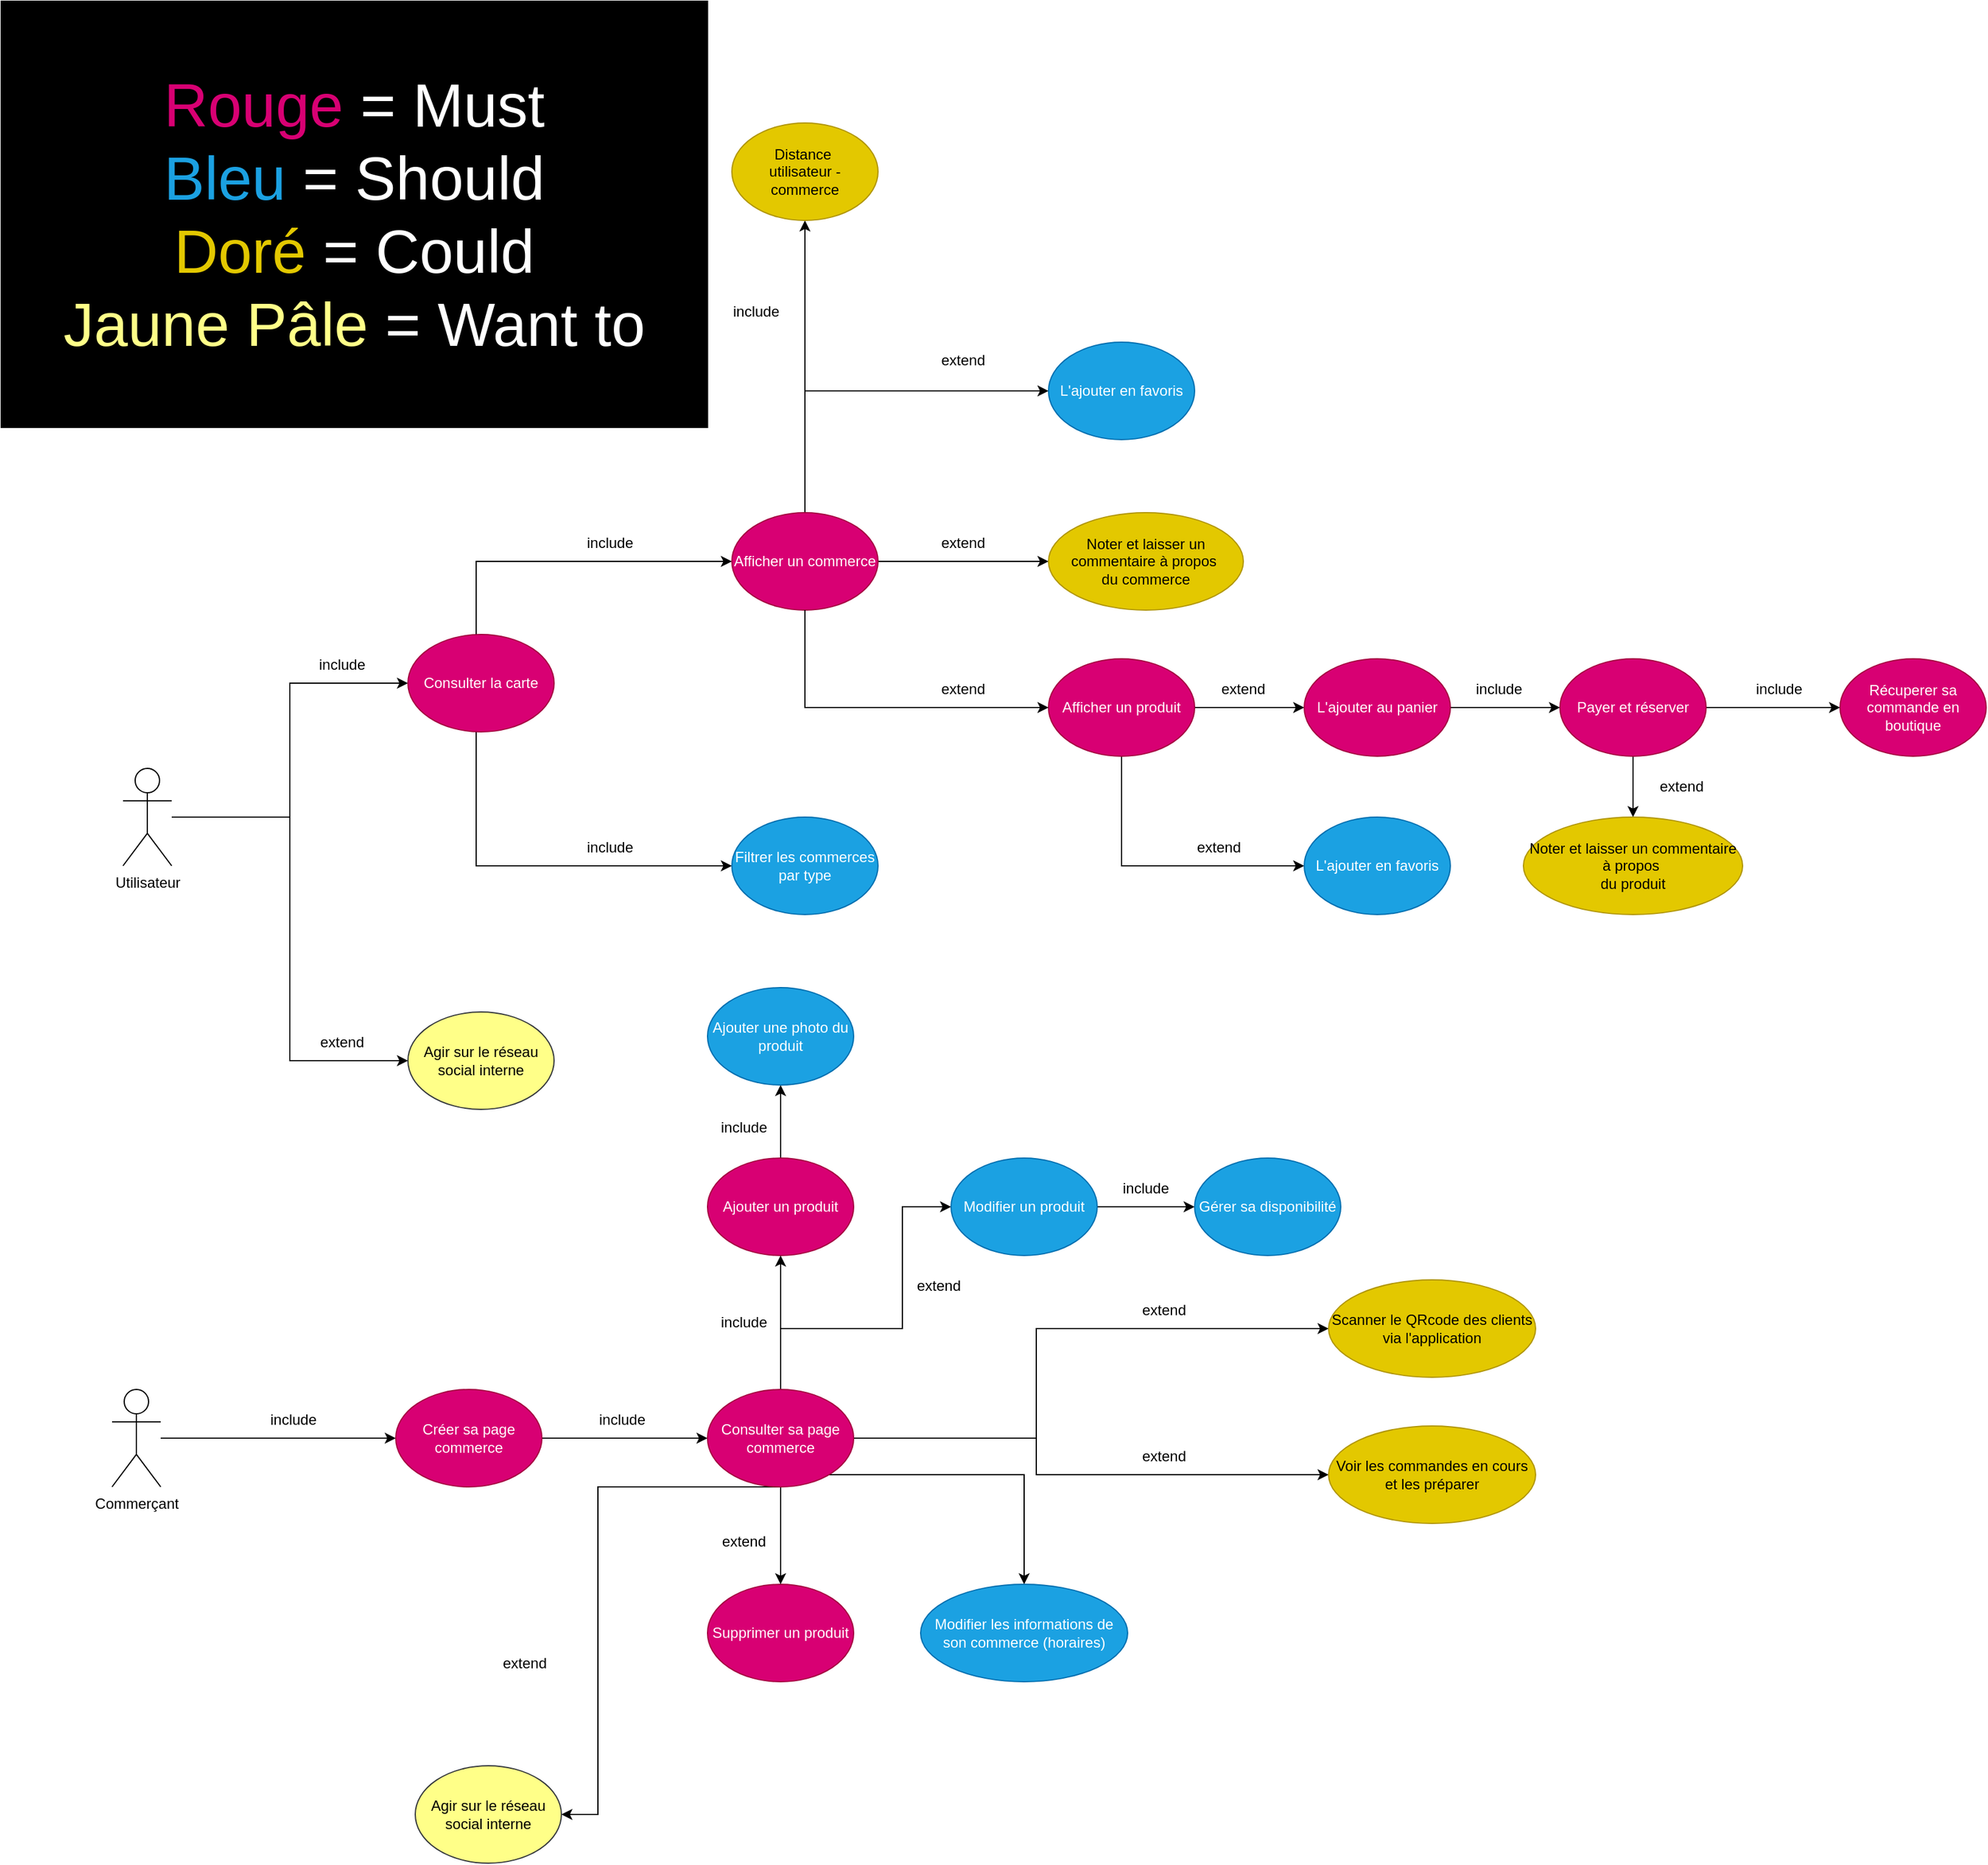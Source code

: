 <mxfile version="20.8.20" type="github">
  <diagram name="Page-1" id="baaQARDEk_7l0ZvZ5XyR">
    <mxGraphModel dx="2868" dy="2677" grid="1" gridSize="10" guides="1" tooltips="1" connect="1" arrows="1" fold="1" page="1" pageScale="1" pageWidth="827" pageHeight="1169" math="0" shadow="0">
      <root>
        <mxCell id="0" />
        <mxCell id="1" parent="0" />
        <mxCell id="6YbAfjC64AcFJxxGZk0X-28" value="" style="rounded=0;whiteSpace=wrap;html=1;fontSize=50;fontColor=#000000;fillColor=#000000;" vertex="1" parent="1">
          <mxGeometry x="20" y="-360" width="580" height="350" as="geometry" />
        </mxCell>
        <mxCell id="6YbAfjC64AcFJxxGZk0X-10" style="edgeStyle=orthogonalEdgeStyle;rounded=0;orthogonalLoop=1;jettySize=auto;html=1;entryX=0;entryY=0.5;entryDx=0;entryDy=0;" edge="1" parent="1" source="0PXavtgoB8_as1gzpacM-1" target="0PXavtgoB8_as1gzpacM-7">
          <mxGeometry relative="1" as="geometry" />
        </mxCell>
        <mxCell id="6YbAfjC64AcFJxxGZk0X-25" style="edgeStyle=orthogonalEdgeStyle;rounded=0;orthogonalLoop=1;jettySize=auto;html=1;entryX=0;entryY=0.5;entryDx=0;entryDy=0;" edge="1" parent="1" source="0PXavtgoB8_as1gzpacM-1" target="6YbAfjC64AcFJxxGZk0X-24">
          <mxGeometry relative="1" as="geometry" />
        </mxCell>
        <mxCell id="0PXavtgoB8_as1gzpacM-1" value="Utilisateur" style="shape=umlActor;verticalLabelPosition=bottom;verticalAlign=top;html=1;outlineConnect=0;" parent="1" vertex="1">
          <mxGeometry x="120" y="270" width="40" height="80" as="geometry" />
        </mxCell>
        <mxCell id="0PXavtgoB8_as1gzpacM-9" style="edgeStyle=orthogonalEdgeStyle;rounded=0;orthogonalLoop=1;jettySize=auto;html=1;" parent="1" source="0PXavtgoB8_as1gzpacM-7" target="0PXavtgoB8_as1gzpacM-8" edge="1">
          <mxGeometry relative="1" as="geometry">
            <Array as="points">
              <mxPoint x="410" y="100" />
            </Array>
          </mxGeometry>
        </mxCell>
        <mxCell id="0PXavtgoB8_as1gzpacM-12" style="edgeStyle=orthogonalEdgeStyle;rounded=0;orthogonalLoop=1;jettySize=auto;html=1;entryX=0;entryY=0.5;entryDx=0;entryDy=0;" parent="1" source="0PXavtgoB8_as1gzpacM-7" target="0PXavtgoB8_as1gzpacM-11" edge="1">
          <mxGeometry relative="1" as="geometry">
            <Array as="points">
              <mxPoint x="410" y="350" />
            </Array>
          </mxGeometry>
        </mxCell>
        <mxCell id="0PXavtgoB8_as1gzpacM-7" value="&lt;div&gt;Consulter la carte&lt;/div&gt;" style="ellipse;whiteSpace=wrap;html=1;fillColor=#d80073;strokeColor=#A50040;fontColor=#ffffff;" parent="1" vertex="1">
          <mxGeometry x="354" y="160" width="120" height="80" as="geometry" />
        </mxCell>
        <mxCell id="0PXavtgoB8_as1gzpacM-15" style="edgeStyle=orthogonalEdgeStyle;rounded=0;orthogonalLoop=1;jettySize=auto;html=1;" parent="1" source="0PXavtgoB8_as1gzpacM-8" target="0PXavtgoB8_as1gzpacM-14" edge="1">
          <mxGeometry relative="1" as="geometry" />
        </mxCell>
        <mxCell id="6YbAfjC64AcFJxxGZk0X-13" style="edgeStyle=orthogonalEdgeStyle;rounded=0;orthogonalLoop=1;jettySize=auto;html=1;entryX=0;entryY=0.5;entryDx=0;entryDy=0;" edge="1" parent="1" source="0PXavtgoB8_as1gzpacM-8" target="6YbAfjC64AcFJxxGZk0X-12">
          <mxGeometry relative="1" as="geometry">
            <Array as="points">
              <mxPoint x="680" y="-40" />
            </Array>
          </mxGeometry>
        </mxCell>
        <mxCell id="6YbAfjC64AcFJxxGZk0X-19" style="edgeStyle=orthogonalEdgeStyle;rounded=0;orthogonalLoop=1;jettySize=auto;html=1;entryX=0.5;entryY=1;entryDx=0;entryDy=0;" edge="1" parent="1" source="0PXavtgoB8_as1gzpacM-8" target="6YbAfjC64AcFJxxGZk0X-18">
          <mxGeometry relative="1" as="geometry" />
        </mxCell>
        <mxCell id="0PXavtgoB8_as1gzpacM-8" value="Afficher un commerce" style="ellipse;whiteSpace=wrap;html=1;fillColor=#d80073;strokeColor=#A50040;fontColor=#ffffff;" parent="1" vertex="1">
          <mxGeometry x="620" y="60" width="120" height="80" as="geometry" />
        </mxCell>
        <mxCell id="0PXavtgoB8_as1gzpacM-10" value="include" style="text;html=1;strokeColor=none;fillColor=none;align=center;verticalAlign=middle;whiteSpace=wrap;rounded=0;rotation=0;" parent="1" vertex="1">
          <mxGeometry x="490" y="70" width="60" height="30" as="geometry" />
        </mxCell>
        <mxCell id="0PXavtgoB8_as1gzpacM-11" value="Filtrer les commerces &lt;br&gt;par type" style="ellipse;whiteSpace=wrap;html=1;fillColor=#1ba1e2;fontColor=#ffffff;strokeColor=#006EAF;" parent="1" vertex="1">
          <mxGeometry x="620" y="310" width="120" height="80" as="geometry" />
        </mxCell>
        <mxCell id="0PXavtgoB8_as1gzpacM-13" value="include" style="text;html=1;strokeColor=none;fillColor=none;align=center;verticalAlign=middle;whiteSpace=wrap;rounded=0;rotation=0;" parent="1" vertex="1">
          <mxGeometry x="490" y="320" width="60" height="30" as="geometry" />
        </mxCell>
        <mxCell id="0PXavtgoB8_as1gzpacM-14" value="&lt;div&gt;Noter et laisser un commentaire à propos&amp;nbsp;&lt;/div&gt;&lt;div&gt;du commerce&lt;/div&gt;" style="ellipse;whiteSpace=wrap;html=1;fillColor=#e3c800;fontColor=#000000;strokeColor=#B09500;" parent="1" vertex="1">
          <mxGeometry x="880" y="60" width="160" height="80" as="geometry" />
        </mxCell>
        <mxCell id="0PXavtgoB8_as1gzpacM-16" value="extend" style="text;html=1;strokeColor=none;fillColor=none;align=center;verticalAlign=middle;whiteSpace=wrap;rounded=0;rotation=0;" parent="1" vertex="1">
          <mxGeometry x="780" y="70" width="60" height="30" as="geometry" />
        </mxCell>
        <mxCell id="6YbAfjC64AcFJxxGZk0X-2" style="edgeStyle=orthogonalEdgeStyle;rounded=0;orthogonalLoop=1;jettySize=auto;html=1;entryX=0;entryY=0.5;entryDx=0;entryDy=0;" edge="1" parent="1" source="0PXavtgoB8_as1gzpacM-17" target="6YbAfjC64AcFJxxGZk0X-1">
          <mxGeometry relative="1" as="geometry" />
        </mxCell>
        <mxCell id="6YbAfjC64AcFJxxGZk0X-16" style="edgeStyle=orthogonalEdgeStyle;rounded=0;orthogonalLoop=1;jettySize=auto;html=1;entryX=0;entryY=0.5;entryDx=0;entryDy=0;" edge="1" parent="1" source="0PXavtgoB8_as1gzpacM-17" target="6YbAfjC64AcFJxxGZk0X-15">
          <mxGeometry relative="1" as="geometry">
            <Array as="points">
              <mxPoint x="940" y="350" />
            </Array>
          </mxGeometry>
        </mxCell>
        <mxCell id="0PXavtgoB8_as1gzpacM-17" value="Afficher un produit" style="ellipse;whiteSpace=wrap;html=1;fillColor=#d80073;fontColor=#ffffff;strokeColor=#A50040;" parent="1" vertex="1">
          <mxGeometry x="880" y="180" width="120" height="80" as="geometry" />
        </mxCell>
        <mxCell id="0PXavtgoB8_as1gzpacM-21" style="edgeStyle=orthogonalEdgeStyle;rounded=0;orthogonalLoop=1;jettySize=auto;html=1;" parent="1" source="0PXavtgoB8_as1gzpacM-8" target="0PXavtgoB8_as1gzpacM-17" edge="1">
          <mxGeometry relative="1" as="geometry">
            <mxPoint x="870" y="210" as="targetPoint" />
            <Array as="points">
              <mxPoint x="680" y="220" />
            </Array>
          </mxGeometry>
        </mxCell>
        <mxCell id="0PXavtgoB8_as1gzpacM-22" value="extend" style="text;html=1;strokeColor=none;fillColor=none;align=center;verticalAlign=middle;whiteSpace=wrap;rounded=0;rotation=0;" parent="1" vertex="1">
          <mxGeometry x="780" y="190" width="60" height="30" as="geometry" />
        </mxCell>
        <mxCell id="6YbAfjC64AcFJxxGZk0X-5" style="edgeStyle=orthogonalEdgeStyle;rounded=0;orthogonalLoop=1;jettySize=auto;html=1;" edge="1" parent="1" source="6YbAfjC64AcFJxxGZk0X-1" target="6YbAfjC64AcFJxxGZk0X-4">
          <mxGeometry relative="1" as="geometry" />
        </mxCell>
        <mxCell id="6YbAfjC64AcFJxxGZk0X-1" value="L&#39;ajouter au panier" style="ellipse;whiteSpace=wrap;html=1;fillColor=#d80073;fontColor=#ffffff;strokeColor=#A50040;" vertex="1" parent="1">
          <mxGeometry x="1090" y="180" width="120" height="80" as="geometry" />
        </mxCell>
        <mxCell id="6YbAfjC64AcFJxxGZk0X-3" value="extend" style="text;html=1;strokeColor=none;fillColor=none;align=center;verticalAlign=middle;whiteSpace=wrap;rounded=0;rotation=0;" vertex="1" parent="1">
          <mxGeometry x="1010" y="190" width="60" height="30" as="geometry" />
        </mxCell>
        <mxCell id="6YbAfjC64AcFJxxGZk0X-8" style="edgeStyle=orthogonalEdgeStyle;rounded=0;orthogonalLoop=1;jettySize=auto;html=1;" edge="1" parent="1" source="6YbAfjC64AcFJxxGZk0X-4" target="6YbAfjC64AcFJxxGZk0X-7">
          <mxGeometry relative="1" as="geometry" />
        </mxCell>
        <mxCell id="6YbAfjC64AcFJxxGZk0X-22" style="edgeStyle=orthogonalEdgeStyle;rounded=0;orthogonalLoop=1;jettySize=auto;html=1;" edge="1" parent="1" source="6YbAfjC64AcFJxxGZk0X-4" target="6YbAfjC64AcFJxxGZk0X-21">
          <mxGeometry relative="1" as="geometry" />
        </mxCell>
        <mxCell id="6YbAfjC64AcFJxxGZk0X-4" value="Payer et réserver" style="ellipse;whiteSpace=wrap;html=1;fillColor=#d80073;fontColor=#ffffff;strokeColor=#A50040;" vertex="1" parent="1">
          <mxGeometry x="1300" y="180" width="120" height="80" as="geometry" />
        </mxCell>
        <mxCell id="6YbAfjC64AcFJxxGZk0X-6" value="include" style="text;html=1;strokeColor=none;fillColor=none;align=center;verticalAlign=middle;whiteSpace=wrap;rounded=0;rotation=0;" vertex="1" parent="1">
          <mxGeometry x="1220" y="190" width="60" height="30" as="geometry" />
        </mxCell>
        <mxCell id="6YbAfjC64AcFJxxGZk0X-7" value="Récuperer sa commande en boutique" style="ellipse;whiteSpace=wrap;html=1;fillColor=#d80073;fontColor=#ffffff;strokeColor=#A50040;" vertex="1" parent="1">
          <mxGeometry x="1530" y="180" width="120" height="80" as="geometry" />
        </mxCell>
        <mxCell id="6YbAfjC64AcFJxxGZk0X-9" value="include" style="text;html=1;strokeColor=none;fillColor=none;align=center;verticalAlign=middle;whiteSpace=wrap;rounded=0;rotation=0;" vertex="1" parent="1">
          <mxGeometry x="1450" y="190" width="60" height="30" as="geometry" />
        </mxCell>
        <mxCell id="6YbAfjC64AcFJxxGZk0X-11" value="include" style="text;html=1;strokeColor=none;fillColor=none;align=center;verticalAlign=middle;whiteSpace=wrap;rounded=0;rotation=0;" vertex="1" parent="1">
          <mxGeometry x="270" y="170" width="60" height="30" as="geometry" />
        </mxCell>
        <mxCell id="6YbAfjC64AcFJxxGZk0X-12" value="L&#39;ajouter en favoris" style="ellipse;whiteSpace=wrap;html=1;fillColor=#1ba1e2;fontColor=#ffffff;strokeColor=#006EAF;" vertex="1" parent="1">
          <mxGeometry x="880" y="-80" width="120" height="80" as="geometry" />
        </mxCell>
        <mxCell id="6YbAfjC64AcFJxxGZk0X-14" value="extend" style="text;html=1;strokeColor=none;fillColor=none;align=center;verticalAlign=middle;whiteSpace=wrap;rounded=0;rotation=0;" vertex="1" parent="1">
          <mxGeometry x="780" y="-80" width="60" height="30" as="geometry" />
        </mxCell>
        <mxCell id="6YbAfjC64AcFJxxGZk0X-15" value="L&#39;ajouter en favoris" style="ellipse;whiteSpace=wrap;html=1;fillColor=#1ba1e2;fontColor=#ffffff;strokeColor=#006EAF;" vertex="1" parent="1">
          <mxGeometry x="1090" y="310" width="120" height="80" as="geometry" />
        </mxCell>
        <mxCell id="6YbAfjC64AcFJxxGZk0X-17" value="extend" style="text;html=1;strokeColor=none;fillColor=none;align=center;verticalAlign=middle;whiteSpace=wrap;rounded=0;rotation=0;" vertex="1" parent="1">
          <mxGeometry x="990" y="320" width="60" height="30" as="geometry" />
        </mxCell>
        <mxCell id="6YbAfjC64AcFJxxGZk0X-18" value="&lt;div&gt;Distance&amp;nbsp;&lt;/div&gt;&lt;div&gt;utilisateur - commerce&lt;br&gt;&lt;/div&gt;" style="ellipse;whiteSpace=wrap;html=1;fillColor=#e3c800;fontColor=#000000;strokeColor=#B09500;" vertex="1" parent="1">
          <mxGeometry x="620" y="-260" width="120" height="80" as="geometry" />
        </mxCell>
        <mxCell id="6YbAfjC64AcFJxxGZk0X-20" value="include" style="text;html=1;strokeColor=none;fillColor=none;align=center;verticalAlign=middle;whiteSpace=wrap;rounded=0;rotation=0;" vertex="1" parent="1">
          <mxGeometry x="610" y="-120" width="60" height="30" as="geometry" />
        </mxCell>
        <mxCell id="6YbAfjC64AcFJxxGZk0X-21" value="&lt;div&gt;Noter et laisser un commentaire à propos&amp;nbsp;&lt;/div&gt;&lt;div&gt;du produit&lt;/div&gt;" style="ellipse;whiteSpace=wrap;html=1;fillColor=#e3c800;fontColor=#000000;strokeColor=#B09500;" vertex="1" parent="1">
          <mxGeometry x="1270" y="310" width="180" height="80" as="geometry" />
        </mxCell>
        <mxCell id="6YbAfjC64AcFJxxGZk0X-23" value="extend" style="text;html=1;strokeColor=none;fillColor=none;align=center;verticalAlign=middle;whiteSpace=wrap;rounded=0;rotation=0;" vertex="1" parent="1">
          <mxGeometry x="1370" y="270" width="60" height="30" as="geometry" />
        </mxCell>
        <mxCell id="6YbAfjC64AcFJxxGZk0X-24" value="Agir sur le réseau social interne" style="ellipse;whiteSpace=wrap;html=1;fillColor=#ffff88;strokeColor=#36393d;" vertex="1" parent="1">
          <mxGeometry x="354" y="470" width="120" height="80" as="geometry" />
        </mxCell>
        <mxCell id="6YbAfjC64AcFJxxGZk0X-26" value="&lt;div&gt;&lt;font color=&quot;#d80073&quot; style=&quot;font-size: 50px;&quot;&gt;Rouge &lt;/font&gt;&lt;font color=&quot;#ffffff&quot; style=&quot;font-size: 50px;&quot;&gt;= Must&lt;/font&gt;&lt;/div&gt;&lt;div&gt;&lt;font color=&quot;#1ba1e2&quot; style=&quot;font-size: 50px;&quot;&gt;Bleu &lt;/font&gt;&lt;font color=&quot;#ffffff&quot; style=&quot;font-size: 50px;&quot;&gt;= Should&lt;/font&gt;&lt;/div&gt;&lt;div&gt;&lt;font color=&quot;#e3c800&quot; style=&quot;font-size: 50px;&quot;&gt;Doré &lt;/font&gt;&lt;font color=&quot;#ffffff&quot; style=&quot;font-size: 50px;&quot;&gt;= Could&lt;br&gt;&lt;/font&gt;&lt;/div&gt;&lt;div&gt;&lt;font color=&quot;#ffff88&quot; style=&quot;font-size: 50px;&quot;&gt;Jaune Pâle&lt;/font&gt;&lt;font color=&quot;#ffffff&quot; style=&quot;font-size: 50px;&quot;&gt; &lt;/font&gt;&lt;font color=&quot;#ffffff&quot; style=&quot;font-size: 50px;&quot;&gt;= Want to&lt;br&gt;&lt;/font&gt;&lt;/div&gt;" style="text;html=1;strokeColor=none;fillColor=none;align=center;verticalAlign=middle;whiteSpace=wrap;rounded=0;" vertex="1" parent="1">
          <mxGeometry x="40" y="-350" width="540" height="330" as="geometry" />
        </mxCell>
        <mxCell id="6YbAfjC64AcFJxxGZk0X-31" style="edgeStyle=orthogonalEdgeStyle;rounded=0;orthogonalLoop=1;jettySize=auto;html=1;fontSize=50;fontColor=#FFFFFF;" edge="1" parent="1" source="6YbAfjC64AcFJxxGZk0X-29" target="6YbAfjC64AcFJxxGZk0X-30">
          <mxGeometry relative="1" as="geometry" />
        </mxCell>
        <mxCell id="6YbAfjC64AcFJxxGZk0X-29" value="Commerçant" style="shape=umlActor;verticalLabelPosition=bottom;verticalAlign=top;html=1;outlineConnect=0;" vertex="1" parent="1">
          <mxGeometry x="111" y="780" width="40" height="80" as="geometry" />
        </mxCell>
        <mxCell id="6YbAfjC64AcFJxxGZk0X-42" style="edgeStyle=orthogonalEdgeStyle;rounded=0;orthogonalLoop=1;jettySize=auto;html=1;fontSize=50;fontColor=#FFFFFF;" edge="1" parent="1" source="6YbAfjC64AcFJxxGZk0X-30" target="6YbAfjC64AcFJxxGZk0X-41">
          <mxGeometry relative="1" as="geometry" />
        </mxCell>
        <mxCell id="6YbAfjC64AcFJxxGZk0X-30" value="&lt;div&gt;Créer sa page commerce&lt;br&gt;&lt;/div&gt;" style="ellipse;whiteSpace=wrap;html=1;fillColor=#d80073;strokeColor=#A50040;fontColor=#ffffff;" vertex="1" parent="1">
          <mxGeometry x="344" y="780" width="120" height="80" as="geometry" />
        </mxCell>
        <mxCell id="6YbAfjC64AcFJxxGZk0X-32" value="include" style="text;html=1;strokeColor=none;fillColor=none;align=center;verticalAlign=middle;whiteSpace=wrap;rounded=0;rotation=0;" vertex="1" parent="1">
          <mxGeometry x="230" y="790" width="60" height="30" as="geometry" />
        </mxCell>
        <mxCell id="6YbAfjC64AcFJxxGZk0X-34" value="extend" style="text;html=1;strokeColor=none;fillColor=none;align=center;verticalAlign=middle;whiteSpace=wrap;rounded=0;rotation=0;" vertex="1" parent="1">
          <mxGeometry x="270" y="480" width="60" height="30" as="geometry" />
        </mxCell>
        <mxCell id="6YbAfjC64AcFJxxGZk0X-54" style="edgeStyle=orthogonalEdgeStyle;rounded=0;orthogonalLoop=1;jettySize=auto;html=1;fontSize=50;fontColor=#FFFFFF;" edge="1" parent="1" source="6YbAfjC64AcFJxxGZk0X-35" target="6YbAfjC64AcFJxxGZk0X-53">
          <mxGeometry relative="1" as="geometry" />
        </mxCell>
        <mxCell id="6YbAfjC64AcFJxxGZk0X-35" value="Ajouter un produit" style="ellipse;whiteSpace=wrap;html=1;fillColor=#d80073;strokeColor=#A50040;fontColor=#ffffff;" vertex="1" parent="1">
          <mxGeometry x="600" y="590" width="120" height="80" as="geometry" />
        </mxCell>
        <mxCell id="6YbAfjC64AcFJxxGZk0X-37" value="Supprimer un produit" style="ellipse;whiteSpace=wrap;html=1;fillColor=#d80073;strokeColor=#A50040;fontColor=#ffffff;" vertex="1" parent="1">
          <mxGeometry x="600" y="940" width="120" height="80" as="geometry" />
        </mxCell>
        <mxCell id="6YbAfjC64AcFJxxGZk0X-39" value="include" style="text;html=1;strokeColor=none;fillColor=none;align=center;verticalAlign=middle;whiteSpace=wrap;rounded=0;rotation=0;" vertex="1" parent="1">
          <mxGeometry x="600" y="710" width="60" height="30" as="geometry" />
        </mxCell>
        <mxCell id="6YbAfjC64AcFJxxGZk0X-40" value="extend" style="text;html=1;strokeColor=none;fillColor=none;align=center;verticalAlign=middle;whiteSpace=wrap;rounded=0;rotation=0;" vertex="1" parent="1">
          <mxGeometry x="600" y="890" width="60" height="30" as="geometry" />
        </mxCell>
        <mxCell id="6YbAfjC64AcFJxxGZk0X-44" style="edgeStyle=orthogonalEdgeStyle;rounded=0;orthogonalLoop=1;jettySize=auto;html=1;entryX=0.5;entryY=0;entryDx=0;entryDy=0;fontSize=50;fontColor=#FFFFFF;" edge="1" parent="1" source="6YbAfjC64AcFJxxGZk0X-41" target="6YbAfjC64AcFJxxGZk0X-37">
          <mxGeometry relative="1" as="geometry" />
        </mxCell>
        <mxCell id="6YbAfjC64AcFJxxGZk0X-45" style="edgeStyle=orthogonalEdgeStyle;rounded=0;orthogonalLoop=1;jettySize=auto;html=1;fontSize=50;fontColor=#FFFFFF;" edge="1" parent="1" source="6YbAfjC64AcFJxxGZk0X-41" target="6YbAfjC64AcFJxxGZk0X-35">
          <mxGeometry relative="1" as="geometry" />
        </mxCell>
        <mxCell id="6YbAfjC64AcFJxxGZk0X-47" style="edgeStyle=orthogonalEdgeStyle;rounded=0;orthogonalLoop=1;jettySize=auto;html=1;entryX=0;entryY=0.5;entryDx=0;entryDy=0;fontSize=50;fontColor=#FFFFFF;" edge="1" parent="1" source="6YbAfjC64AcFJxxGZk0X-41" target="6YbAfjC64AcFJxxGZk0X-46">
          <mxGeometry relative="1" as="geometry">
            <Array as="points">
              <mxPoint x="660" y="730" />
              <mxPoint x="760" y="730" />
              <mxPoint x="760" y="630" />
            </Array>
          </mxGeometry>
        </mxCell>
        <mxCell id="6YbAfjC64AcFJxxGZk0X-58" style="edgeStyle=orthogonalEdgeStyle;rounded=0;orthogonalLoop=1;jettySize=auto;html=1;entryX=0.5;entryY=0;entryDx=0;entryDy=0;fontSize=50;fontColor=#FFFFFF;" edge="1" parent="1" source="6YbAfjC64AcFJxxGZk0X-41" target="6YbAfjC64AcFJxxGZk0X-57">
          <mxGeometry relative="1" as="geometry">
            <Array as="points">
              <mxPoint x="860" y="850" />
            </Array>
          </mxGeometry>
        </mxCell>
        <mxCell id="6YbAfjC64AcFJxxGZk0X-61" style="edgeStyle=orthogonalEdgeStyle;rounded=0;orthogonalLoop=1;jettySize=auto;html=1;entryX=0;entryY=0.5;entryDx=0;entryDy=0;fontSize=50;fontColor=#FFFFFF;" edge="1" parent="1" source="6YbAfjC64AcFJxxGZk0X-41" target="6YbAfjC64AcFJxxGZk0X-60">
          <mxGeometry relative="1" as="geometry">
            <Array as="points">
              <mxPoint x="870" y="820" />
              <mxPoint x="870" y="730" />
            </Array>
          </mxGeometry>
        </mxCell>
        <mxCell id="6YbAfjC64AcFJxxGZk0X-65" style="edgeStyle=orthogonalEdgeStyle;rounded=0;orthogonalLoop=1;jettySize=auto;html=1;fontSize=50;fontColor=#FFFFFF;entryX=0;entryY=0.5;entryDx=0;entryDy=0;" edge="1" parent="1" source="6YbAfjC64AcFJxxGZk0X-41" target="6YbAfjC64AcFJxxGZk0X-67">
          <mxGeometry relative="1" as="geometry">
            <mxPoint x="1130" y="850" as="targetPoint" />
            <Array as="points">
              <mxPoint x="870" y="820" />
              <mxPoint x="870" y="850" />
            </Array>
          </mxGeometry>
        </mxCell>
        <mxCell id="6YbAfjC64AcFJxxGZk0X-71" style="edgeStyle=orthogonalEdgeStyle;rounded=0;orthogonalLoop=1;jettySize=auto;html=1;entryX=1;entryY=0.5;entryDx=0;entryDy=0;fontSize=50;fontColor=#FFFFFF;" edge="1" parent="1" source="6YbAfjC64AcFJxxGZk0X-41" target="6YbAfjC64AcFJxxGZk0X-68">
          <mxGeometry relative="1" as="geometry">
            <Array as="points">
              <mxPoint x="510" y="860" />
              <mxPoint x="510" y="1129" />
            </Array>
          </mxGeometry>
        </mxCell>
        <mxCell id="6YbAfjC64AcFJxxGZk0X-41" value="&lt;div&gt;Consulter sa page commerce&lt;br&gt;&lt;/div&gt;" style="ellipse;whiteSpace=wrap;html=1;fillColor=#d80073;strokeColor=#A50040;fontColor=#ffffff;" vertex="1" parent="1">
          <mxGeometry x="600" y="780" width="120" height="80" as="geometry" />
        </mxCell>
        <mxCell id="6YbAfjC64AcFJxxGZk0X-43" value="include" style="text;html=1;strokeColor=none;fillColor=none;align=center;verticalAlign=middle;whiteSpace=wrap;rounded=0;rotation=0;" vertex="1" parent="1">
          <mxGeometry x="500" y="790" width="60" height="30" as="geometry" />
        </mxCell>
        <mxCell id="6YbAfjC64AcFJxxGZk0X-50" style="edgeStyle=orthogonalEdgeStyle;rounded=0;orthogonalLoop=1;jettySize=auto;html=1;fontSize=50;fontColor=#FFFFFF;" edge="1" parent="1" source="6YbAfjC64AcFJxxGZk0X-46" target="6YbAfjC64AcFJxxGZk0X-49">
          <mxGeometry relative="1" as="geometry" />
        </mxCell>
        <mxCell id="6YbAfjC64AcFJxxGZk0X-46" value="Modifier un produit" style="ellipse;whiteSpace=wrap;html=1;fillColor=#1ba1e2;strokeColor=#006EAF;fontColor=#ffffff;" vertex="1" parent="1">
          <mxGeometry x="800" y="590" width="120" height="80" as="geometry" />
        </mxCell>
        <mxCell id="6YbAfjC64AcFJxxGZk0X-48" value="extend" style="text;html=1;strokeColor=none;fillColor=none;align=center;verticalAlign=middle;whiteSpace=wrap;rounded=0;rotation=0;" vertex="1" parent="1">
          <mxGeometry x="760" y="680" width="60" height="30" as="geometry" />
        </mxCell>
        <mxCell id="6YbAfjC64AcFJxxGZk0X-49" value="Gérer sa disponibilité" style="ellipse;whiteSpace=wrap;html=1;fillColor=#1ba1e2;strokeColor=#006EAF;fontColor=#ffffff;" vertex="1" parent="1">
          <mxGeometry x="1000" y="590" width="120" height="80" as="geometry" />
        </mxCell>
        <mxCell id="6YbAfjC64AcFJxxGZk0X-51" value="include" style="text;html=1;strokeColor=none;fillColor=none;align=center;verticalAlign=middle;whiteSpace=wrap;rounded=0;rotation=0;" vertex="1" parent="1">
          <mxGeometry x="930" y="600" width="60" height="30" as="geometry" />
        </mxCell>
        <mxCell id="6YbAfjC64AcFJxxGZk0X-53" value="Ajouter une photo du produit" style="ellipse;whiteSpace=wrap;html=1;fillColor=#1ba1e2;strokeColor=#006EAF;fontColor=#ffffff;" vertex="1" parent="1">
          <mxGeometry x="600" y="450" width="120" height="80" as="geometry" />
        </mxCell>
        <mxCell id="6YbAfjC64AcFJxxGZk0X-55" value="include" style="text;html=1;strokeColor=none;fillColor=none;align=center;verticalAlign=middle;whiteSpace=wrap;rounded=0;rotation=0;" vertex="1" parent="1">
          <mxGeometry x="600" y="550" width="60" height="30" as="geometry" />
        </mxCell>
        <mxCell id="6YbAfjC64AcFJxxGZk0X-57" value="Modifier les informations de son commerce (horaires)" style="ellipse;whiteSpace=wrap;html=1;fillColor=#1ba1e2;strokeColor=#006EAF;fontColor=#ffffff;" vertex="1" parent="1">
          <mxGeometry x="775" y="940" width="170" height="80" as="geometry" />
        </mxCell>
        <mxCell id="6YbAfjC64AcFJxxGZk0X-60" value="Scanner le QRcode des clients via l&#39;application" style="ellipse;whiteSpace=wrap;html=1;fillColor=#e3c800;strokeColor=#B09500;fontColor=#000000;" vertex="1" parent="1">
          <mxGeometry x="1110" y="690" width="170" height="80" as="geometry" />
        </mxCell>
        <mxCell id="6YbAfjC64AcFJxxGZk0X-63" value="extend" style="text;html=1;strokeColor=none;fillColor=none;align=center;verticalAlign=middle;whiteSpace=wrap;rounded=0;rotation=0;" vertex="1" parent="1">
          <mxGeometry x="945" y="700" width="60" height="30" as="geometry" />
        </mxCell>
        <mxCell id="6YbAfjC64AcFJxxGZk0X-66" value="extend" style="text;html=1;strokeColor=none;fillColor=none;align=center;verticalAlign=middle;whiteSpace=wrap;rounded=0;rotation=0;" vertex="1" parent="1">
          <mxGeometry x="945" y="820" width="60" height="30" as="geometry" />
        </mxCell>
        <mxCell id="6YbAfjC64AcFJxxGZk0X-67" value="Voir les commandes en cours et les préparer" style="ellipse;whiteSpace=wrap;html=1;fillColor=#e3c800;strokeColor=#B09500;fontColor=#000000;" vertex="1" parent="1">
          <mxGeometry x="1110" y="810" width="170" height="80" as="geometry" />
        </mxCell>
        <mxCell id="6YbAfjC64AcFJxxGZk0X-68" value="Agir sur le réseau social interne" style="ellipse;whiteSpace=wrap;html=1;fillColor=#ffff88;strokeColor=#36393d;" vertex="1" parent="1">
          <mxGeometry x="360" y="1089" width="120" height="80" as="geometry" />
        </mxCell>
        <mxCell id="6YbAfjC64AcFJxxGZk0X-70" value="extend" style="text;html=1;strokeColor=none;fillColor=none;align=center;verticalAlign=middle;whiteSpace=wrap;rounded=0;rotation=0;" vertex="1" parent="1">
          <mxGeometry x="420" y="990" width="60" height="30" as="geometry" />
        </mxCell>
        <mxCell id="6YbAfjC64AcFJxxGZk0X-72" style="edgeStyle=orthogonalEdgeStyle;rounded=0;orthogonalLoop=1;jettySize=auto;html=1;exitX=0.5;exitY=1;exitDx=0;exitDy=0;fontSize=50;fontColor=#FFFFFF;" edge="1" parent="1" source="6YbAfjC64AcFJxxGZk0X-48" target="6YbAfjC64AcFJxxGZk0X-48">
          <mxGeometry relative="1" as="geometry" />
        </mxCell>
      </root>
    </mxGraphModel>
  </diagram>
</mxfile>
